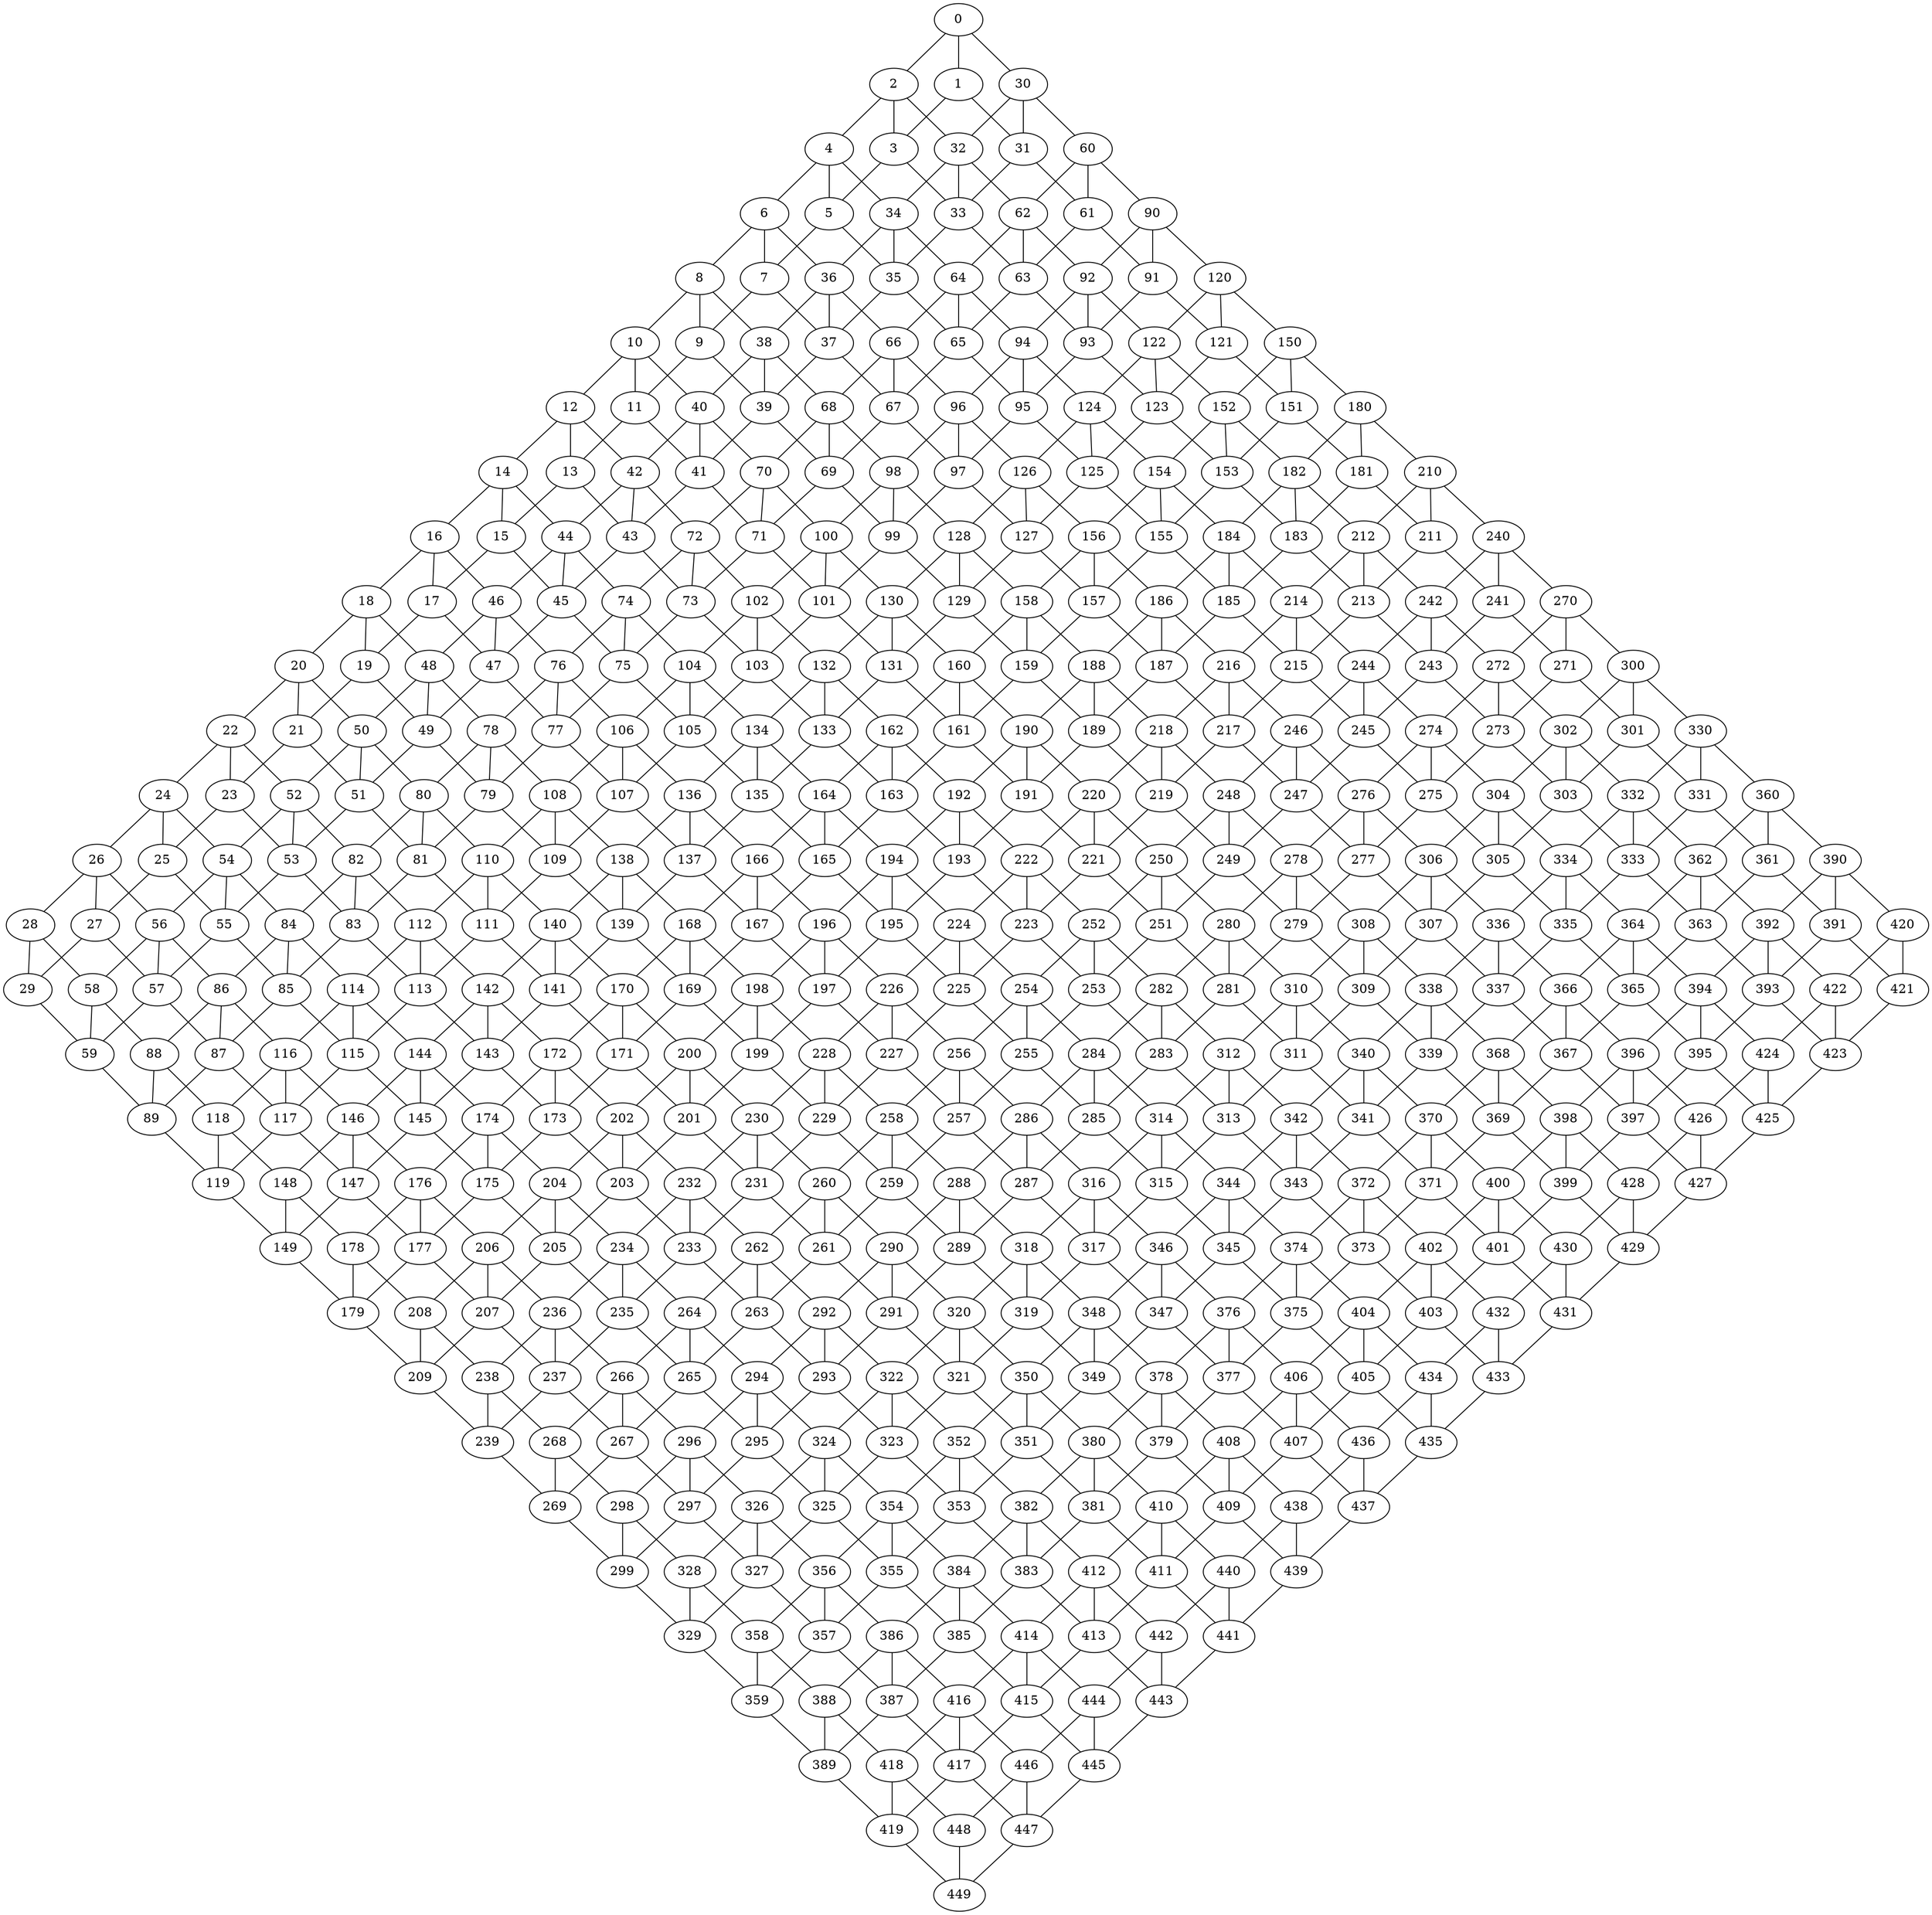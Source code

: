graph G {
0;
1;
2;
3;
4;
5;
6;
7;
8;
9;
10;
11;
12;
13;
14;
15;
16;
17;
18;
19;
20;
21;
22;
23;
24;
25;
26;
27;
28;
29;
30;
31;
32;
33;
34;
35;
36;
37;
38;
39;
40;
41;
42;
43;
44;
45;
46;
47;
48;
49;
50;
51;
52;
53;
54;
55;
56;
57;
58;
59;
60;
61;
62;
63;
64;
65;
66;
67;
68;
69;
70;
71;
72;
73;
74;
75;
76;
77;
78;
79;
80;
81;
82;
83;
84;
85;
86;
87;
88;
89;
90;
91;
92;
93;
94;
95;
96;
97;
98;
99;
100;
101;
102;
103;
104;
105;
106;
107;
108;
109;
110;
111;
112;
113;
114;
115;
116;
117;
118;
119;
120;
121;
122;
123;
124;
125;
126;
127;
128;
129;
130;
131;
132;
133;
134;
135;
136;
137;
138;
139;
140;
141;
142;
143;
144;
145;
146;
147;
148;
149;
150;
151;
152;
153;
154;
155;
156;
157;
158;
159;
160;
161;
162;
163;
164;
165;
166;
167;
168;
169;
170;
171;
172;
173;
174;
175;
176;
177;
178;
179;
180;
181;
182;
183;
184;
185;
186;
187;
188;
189;
190;
191;
192;
193;
194;
195;
196;
197;
198;
199;
200;
201;
202;
203;
204;
205;
206;
207;
208;
209;
210;
211;
212;
213;
214;
215;
216;
217;
218;
219;
220;
221;
222;
223;
224;
225;
226;
227;
228;
229;
230;
231;
232;
233;
234;
235;
236;
237;
238;
239;
240;
241;
242;
243;
244;
245;
246;
247;
248;
249;
250;
251;
252;
253;
254;
255;
256;
257;
258;
259;
260;
261;
262;
263;
264;
265;
266;
267;
268;
269;
270;
271;
272;
273;
274;
275;
276;
277;
278;
279;
280;
281;
282;
283;
284;
285;
286;
287;
288;
289;
290;
291;
292;
293;
294;
295;
296;
297;
298;
299;
300;
301;
302;
303;
304;
305;
306;
307;
308;
309;
310;
311;
312;
313;
314;
315;
316;
317;
318;
319;
320;
321;
322;
323;
324;
325;
326;
327;
328;
329;
330;
331;
332;
333;
334;
335;
336;
337;
338;
339;
340;
341;
342;
343;
344;
345;
346;
347;
348;
349;
350;
351;
352;
353;
354;
355;
356;
357;
358;
359;
360;
361;
362;
363;
364;
365;
366;
367;
368;
369;
370;
371;
372;
373;
374;
375;
376;
377;
378;
379;
380;
381;
382;
383;
384;
385;
386;
387;
388;
389;
390;
391;
392;
393;
394;
395;
396;
397;
398;
399;
400;
401;
402;
403;
404;
405;
406;
407;
408;
409;
410;
411;
412;
413;
414;
415;
416;
417;
418;
419;
420;
421;
422;
423;
424;
425;
426;
427;
428;
429;
430;
431;
432;
433;
434;
435;
436;
437;
438;
439;
440;
441;
442;
443;
444;
445;
446;
447;
448;
449;
0--1 ;
0--2 ;
0--30 ;
1--3 ;
1--31 ;
2--3 ;
2--4 ;
2--32 ;
3--5 ;
3--33 ;
4--5 ;
4--6 ;
4--34 ;
5--7 ;
5--35 ;
6--7 ;
6--8 ;
6--36 ;
7--9 ;
7--37 ;
8--9 ;
8--10 ;
8--38 ;
9--11 ;
9--39 ;
10--11 ;
10--12 ;
10--40 ;
11--13 ;
11--41 ;
12--13 ;
12--14 ;
12--42 ;
13--15 ;
13--43 ;
14--15 ;
14--16 ;
14--44 ;
15--17 ;
15--45 ;
16--17 ;
16--18 ;
16--46 ;
17--19 ;
17--47 ;
18--19 ;
18--20 ;
18--48 ;
19--21 ;
19--49 ;
20--21 ;
20--22 ;
20--50 ;
21--23 ;
21--51 ;
22--23 ;
22--24 ;
22--52 ;
23--25 ;
23--53 ;
24--25 ;
24--26 ;
24--54 ;
25--27 ;
25--55 ;
26--27 ;
26--28 ;
26--56 ;
27--29 ;
27--57 ;
28--29 ;
28--58 ;
29--59 ;
30--31 ;
30--32 ;
30--60 ;
31--33 ;
31--61 ;
32--33 ;
32--34 ;
32--62 ;
33--35 ;
33--63 ;
34--35 ;
34--36 ;
34--64 ;
35--37 ;
35--65 ;
36--37 ;
36--38 ;
36--66 ;
37--39 ;
37--67 ;
38--39 ;
38--40 ;
38--68 ;
39--41 ;
39--69 ;
40--41 ;
40--42 ;
40--70 ;
41--43 ;
41--71 ;
42--43 ;
42--44 ;
42--72 ;
43--45 ;
43--73 ;
44--45 ;
44--46 ;
44--74 ;
45--47 ;
45--75 ;
46--47 ;
46--48 ;
46--76 ;
47--49 ;
47--77 ;
48--49 ;
48--50 ;
48--78 ;
49--51 ;
49--79 ;
50--51 ;
50--52 ;
50--80 ;
51--53 ;
51--81 ;
52--53 ;
52--54 ;
52--82 ;
53--55 ;
53--83 ;
54--55 ;
54--56 ;
54--84 ;
55--57 ;
55--85 ;
56--57 ;
56--58 ;
56--86 ;
57--59 ;
57--87 ;
58--59 ;
58--88 ;
59--89 ;
60--61 ;
60--62 ;
60--90 ;
61--63 ;
61--91 ;
62--63 ;
62--64 ;
62--92 ;
63--65 ;
63--93 ;
64--65 ;
64--66 ;
64--94 ;
65--67 ;
65--95 ;
66--67 ;
66--68 ;
66--96 ;
67--69 ;
67--97 ;
68--69 ;
68--70 ;
68--98 ;
69--71 ;
69--99 ;
70--71 ;
70--72 ;
70--100 ;
71--73 ;
71--101 ;
72--73 ;
72--74 ;
72--102 ;
73--75 ;
73--103 ;
74--75 ;
74--76 ;
74--104 ;
75--77 ;
75--105 ;
76--77 ;
76--78 ;
76--106 ;
77--79 ;
77--107 ;
78--79 ;
78--80 ;
78--108 ;
79--81 ;
79--109 ;
80--81 ;
80--82 ;
80--110 ;
81--83 ;
81--111 ;
82--83 ;
82--84 ;
82--112 ;
83--85 ;
83--113 ;
84--85 ;
84--86 ;
84--114 ;
85--87 ;
85--115 ;
86--87 ;
86--88 ;
86--116 ;
87--89 ;
87--117 ;
88--89 ;
88--118 ;
89--119 ;
90--91 ;
90--92 ;
90--120 ;
91--93 ;
91--121 ;
92--93 ;
92--94 ;
92--122 ;
93--95 ;
93--123 ;
94--95 ;
94--96 ;
94--124 ;
95--97 ;
95--125 ;
96--97 ;
96--98 ;
96--126 ;
97--99 ;
97--127 ;
98--99 ;
98--100 ;
98--128 ;
99--101 ;
99--129 ;
100--101 ;
100--102 ;
100--130 ;
101--103 ;
101--131 ;
102--103 ;
102--104 ;
102--132 ;
103--105 ;
103--133 ;
104--105 ;
104--106 ;
104--134 ;
105--107 ;
105--135 ;
106--107 ;
106--108 ;
106--136 ;
107--109 ;
107--137 ;
108--109 ;
108--110 ;
108--138 ;
109--111 ;
109--139 ;
110--111 ;
110--112 ;
110--140 ;
111--113 ;
111--141 ;
112--113 ;
112--114 ;
112--142 ;
113--115 ;
113--143 ;
114--115 ;
114--116 ;
114--144 ;
115--117 ;
115--145 ;
116--117 ;
116--118 ;
116--146 ;
117--119 ;
117--147 ;
118--119 ;
118--148 ;
119--149 ;
120--121 ;
120--122 ;
120--150 ;
121--123 ;
121--151 ;
122--123 ;
122--124 ;
122--152 ;
123--125 ;
123--153 ;
124--125 ;
124--126 ;
124--154 ;
125--127 ;
125--155 ;
126--127 ;
126--128 ;
126--156 ;
127--129 ;
127--157 ;
128--129 ;
128--130 ;
128--158 ;
129--131 ;
129--159 ;
130--131 ;
130--132 ;
130--160 ;
131--133 ;
131--161 ;
132--133 ;
132--134 ;
132--162 ;
133--135 ;
133--163 ;
134--135 ;
134--136 ;
134--164 ;
135--137 ;
135--165 ;
136--137 ;
136--138 ;
136--166 ;
137--139 ;
137--167 ;
138--139 ;
138--140 ;
138--168 ;
139--141 ;
139--169 ;
140--141 ;
140--142 ;
140--170 ;
141--143 ;
141--171 ;
142--143 ;
142--144 ;
142--172 ;
143--145 ;
143--173 ;
144--145 ;
144--146 ;
144--174 ;
145--147 ;
145--175 ;
146--147 ;
146--148 ;
146--176 ;
147--149 ;
147--177 ;
148--149 ;
148--178 ;
149--179 ;
150--151 ;
150--152 ;
150--180 ;
151--153 ;
151--181 ;
152--153 ;
152--154 ;
152--182 ;
153--155 ;
153--183 ;
154--155 ;
154--156 ;
154--184 ;
155--157 ;
155--185 ;
156--157 ;
156--158 ;
156--186 ;
157--159 ;
157--187 ;
158--159 ;
158--160 ;
158--188 ;
159--161 ;
159--189 ;
160--161 ;
160--162 ;
160--190 ;
161--163 ;
161--191 ;
162--163 ;
162--164 ;
162--192 ;
163--165 ;
163--193 ;
164--165 ;
164--166 ;
164--194 ;
165--167 ;
165--195 ;
166--167 ;
166--168 ;
166--196 ;
167--169 ;
167--197 ;
168--169 ;
168--170 ;
168--198 ;
169--171 ;
169--199 ;
170--171 ;
170--172 ;
170--200 ;
171--173 ;
171--201 ;
172--173 ;
172--174 ;
172--202 ;
173--175 ;
173--203 ;
174--175 ;
174--176 ;
174--204 ;
175--177 ;
175--205 ;
176--177 ;
176--178 ;
176--206 ;
177--179 ;
177--207 ;
178--179 ;
178--208 ;
179--209 ;
180--181 ;
180--182 ;
180--210 ;
181--183 ;
181--211 ;
182--183 ;
182--184 ;
182--212 ;
183--185 ;
183--213 ;
184--185 ;
184--186 ;
184--214 ;
185--187 ;
185--215 ;
186--187 ;
186--188 ;
186--216 ;
187--189 ;
187--217 ;
188--189 ;
188--190 ;
188--218 ;
189--191 ;
189--219 ;
190--191 ;
190--192 ;
190--220 ;
191--193 ;
191--221 ;
192--193 ;
192--194 ;
192--222 ;
193--195 ;
193--223 ;
194--195 ;
194--196 ;
194--224 ;
195--197 ;
195--225 ;
196--197 ;
196--198 ;
196--226 ;
197--199 ;
197--227 ;
198--199 ;
198--200 ;
198--228 ;
199--201 ;
199--229 ;
200--201 ;
200--202 ;
200--230 ;
201--203 ;
201--231 ;
202--203 ;
202--204 ;
202--232 ;
203--205 ;
203--233 ;
204--205 ;
204--206 ;
204--234 ;
205--207 ;
205--235 ;
206--207 ;
206--208 ;
206--236 ;
207--209 ;
207--237 ;
208--209 ;
208--238 ;
209--239 ;
210--211 ;
210--212 ;
210--240 ;
211--213 ;
211--241 ;
212--213 ;
212--214 ;
212--242 ;
213--215 ;
213--243 ;
214--215 ;
214--216 ;
214--244 ;
215--217 ;
215--245 ;
216--217 ;
216--218 ;
216--246 ;
217--219 ;
217--247 ;
218--219 ;
218--220 ;
218--248 ;
219--221 ;
219--249 ;
220--221 ;
220--222 ;
220--250 ;
221--223 ;
221--251 ;
222--223 ;
222--224 ;
222--252 ;
223--225 ;
223--253 ;
224--225 ;
224--226 ;
224--254 ;
225--227 ;
225--255 ;
226--227 ;
226--228 ;
226--256 ;
227--229 ;
227--257 ;
228--229 ;
228--230 ;
228--258 ;
229--231 ;
229--259 ;
230--231 ;
230--232 ;
230--260 ;
231--233 ;
231--261 ;
232--233 ;
232--234 ;
232--262 ;
233--235 ;
233--263 ;
234--235 ;
234--236 ;
234--264 ;
235--237 ;
235--265 ;
236--237 ;
236--238 ;
236--266 ;
237--239 ;
237--267 ;
238--239 ;
238--268 ;
239--269 ;
240--241 ;
240--242 ;
240--270 ;
241--243 ;
241--271 ;
242--243 ;
242--244 ;
242--272 ;
243--245 ;
243--273 ;
244--245 ;
244--246 ;
244--274 ;
245--247 ;
245--275 ;
246--247 ;
246--248 ;
246--276 ;
247--249 ;
247--277 ;
248--249 ;
248--250 ;
248--278 ;
249--251 ;
249--279 ;
250--251 ;
250--252 ;
250--280 ;
251--253 ;
251--281 ;
252--253 ;
252--254 ;
252--282 ;
253--255 ;
253--283 ;
254--255 ;
254--256 ;
254--284 ;
255--257 ;
255--285 ;
256--257 ;
256--258 ;
256--286 ;
257--259 ;
257--287 ;
258--259 ;
258--260 ;
258--288 ;
259--261 ;
259--289 ;
260--261 ;
260--262 ;
260--290 ;
261--263 ;
261--291 ;
262--263 ;
262--264 ;
262--292 ;
263--265 ;
263--293 ;
264--265 ;
264--266 ;
264--294 ;
265--267 ;
265--295 ;
266--267 ;
266--268 ;
266--296 ;
267--269 ;
267--297 ;
268--269 ;
268--298 ;
269--299 ;
270--271 ;
270--272 ;
270--300 ;
271--273 ;
271--301 ;
272--273 ;
272--274 ;
272--302 ;
273--275 ;
273--303 ;
274--275 ;
274--276 ;
274--304 ;
275--277 ;
275--305 ;
276--277 ;
276--278 ;
276--306 ;
277--279 ;
277--307 ;
278--279 ;
278--280 ;
278--308 ;
279--281 ;
279--309 ;
280--281 ;
280--282 ;
280--310 ;
281--283 ;
281--311 ;
282--283 ;
282--284 ;
282--312 ;
283--285 ;
283--313 ;
284--285 ;
284--286 ;
284--314 ;
285--287 ;
285--315 ;
286--287 ;
286--288 ;
286--316 ;
287--289 ;
287--317 ;
288--289 ;
288--290 ;
288--318 ;
289--291 ;
289--319 ;
290--291 ;
290--292 ;
290--320 ;
291--293 ;
291--321 ;
292--293 ;
292--294 ;
292--322 ;
293--295 ;
293--323 ;
294--295 ;
294--296 ;
294--324 ;
295--297 ;
295--325 ;
296--297 ;
296--298 ;
296--326 ;
297--299 ;
297--327 ;
298--299 ;
298--328 ;
299--329 ;
300--301 ;
300--302 ;
300--330 ;
301--303 ;
301--331 ;
302--303 ;
302--304 ;
302--332 ;
303--305 ;
303--333 ;
304--305 ;
304--306 ;
304--334 ;
305--307 ;
305--335 ;
306--307 ;
306--308 ;
306--336 ;
307--309 ;
307--337 ;
308--309 ;
308--310 ;
308--338 ;
309--311 ;
309--339 ;
310--311 ;
310--312 ;
310--340 ;
311--313 ;
311--341 ;
312--313 ;
312--314 ;
312--342 ;
313--315 ;
313--343 ;
314--315 ;
314--316 ;
314--344 ;
315--317 ;
315--345 ;
316--317 ;
316--318 ;
316--346 ;
317--319 ;
317--347 ;
318--319 ;
318--320 ;
318--348 ;
319--321 ;
319--349 ;
320--321 ;
320--322 ;
320--350 ;
321--323 ;
321--351 ;
322--323 ;
322--324 ;
322--352 ;
323--325 ;
323--353 ;
324--325 ;
324--326 ;
324--354 ;
325--327 ;
325--355 ;
326--327 ;
326--328 ;
326--356 ;
327--329 ;
327--357 ;
328--329 ;
328--358 ;
329--359 ;
330--331 ;
330--332 ;
330--360 ;
331--333 ;
331--361 ;
332--333 ;
332--334 ;
332--362 ;
333--335 ;
333--363 ;
334--335 ;
334--336 ;
334--364 ;
335--337 ;
335--365 ;
336--337 ;
336--338 ;
336--366 ;
337--339 ;
337--367 ;
338--339 ;
338--340 ;
338--368 ;
339--341 ;
339--369 ;
340--341 ;
340--342 ;
340--370 ;
341--343 ;
341--371 ;
342--343 ;
342--344 ;
342--372 ;
343--345 ;
343--373 ;
344--345 ;
344--346 ;
344--374 ;
345--347 ;
345--375 ;
346--347 ;
346--348 ;
346--376 ;
347--349 ;
347--377 ;
348--349 ;
348--350 ;
348--378 ;
349--351 ;
349--379 ;
350--351 ;
350--352 ;
350--380 ;
351--353 ;
351--381 ;
352--353 ;
352--354 ;
352--382 ;
353--355 ;
353--383 ;
354--355 ;
354--356 ;
354--384 ;
355--357 ;
355--385 ;
356--357 ;
356--358 ;
356--386 ;
357--359 ;
357--387 ;
358--359 ;
358--388 ;
359--389 ;
360--361 ;
360--362 ;
360--390 ;
361--363 ;
361--391 ;
362--363 ;
362--364 ;
362--392 ;
363--365 ;
363--393 ;
364--365 ;
364--366 ;
364--394 ;
365--367 ;
365--395 ;
366--367 ;
366--368 ;
366--396 ;
367--369 ;
367--397 ;
368--369 ;
368--370 ;
368--398 ;
369--371 ;
369--399 ;
370--371 ;
370--372 ;
370--400 ;
371--373 ;
371--401 ;
372--373 ;
372--374 ;
372--402 ;
373--375 ;
373--403 ;
374--375 ;
374--376 ;
374--404 ;
375--377 ;
375--405 ;
376--377 ;
376--378 ;
376--406 ;
377--379 ;
377--407 ;
378--379 ;
378--380 ;
378--408 ;
379--381 ;
379--409 ;
380--381 ;
380--382 ;
380--410 ;
381--383 ;
381--411 ;
382--383 ;
382--384 ;
382--412 ;
383--385 ;
383--413 ;
384--385 ;
384--386 ;
384--414 ;
385--387 ;
385--415 ;
386--387 ;
386--388 ;
386--416 ;
387--389 ;
387--417 ;
388--389 ;
388--418 ;
389--419 ;
390--391 ;
390--392 ;
390--420 ;
391--393 ;
391--421 ;
392--393 ;
392--394 ;
392--422 ;
393--395 ;
393--423 ;
394--395 ;
394--396 ;
394--424 ;
395--397 ;
395--425 ;
396--397 ;
396--398 ;
396--426 ;
397--399 ;
397--427 ;
398--399 ;
398--400 ;
398--428 ;
399--401 ;
399--429 ;
400--401 ;
400--402 ;
400--430 ;
401--403 ;
401--431 ;
402--403 ;
402--404 ;
402--432 ;
403--405 ;
403--433 ;
404--405 ;
404--406 ;
404--434 ;
405--407 ;
405--435 ;
406--407 ;
406--408 ;
406--436 ;
407--409 ;
407--437 ;
408--409 ;
408--410 ;
408--438 ;
409--411 ;
409--439 ;
410--411 ;
410--412 ;
410--440 ;
411--413 ;
411--441 ;
412--413 ;
412--414 ;
412--442 ;
413--415 ;
413--443 ;
414--415 ;
414--416 ;
414--444 ;
415--417 ;
415--445 ;
416--417 ;
416--418 ;
416--446 ;
417--419 ;
417--447 ;
418--419 ;
418--448 ;
419--449 ;
420--421 ;
420--422 ;
421--423 ;
422--423 ;
422--424 ;
423--425 ;
424--425 ;
424--426 ;
425--427 ;
426--427 ;
426--428 ;
427--429 ;
428--429 ;
428--430 ;
429--431 ;
430--431 ;
430--432 ;
431--433 ;
432--433 ;
432--434 ;
433--435 ;
434--435 ;
434--436 ;
435--437 ;
436--437 ;
436--438 ;
437--439 ;
438--439 ;
438--440 ;
439--441 ;
440--441 ;
440--442 ;
441--443 ;
442--443 ;
442--444 ;
443--445 ;
444--445 ;
444--446 ;
445--447 ;
446--447 ;
446--448 ;
447--449 ;
448--449 ;
}
